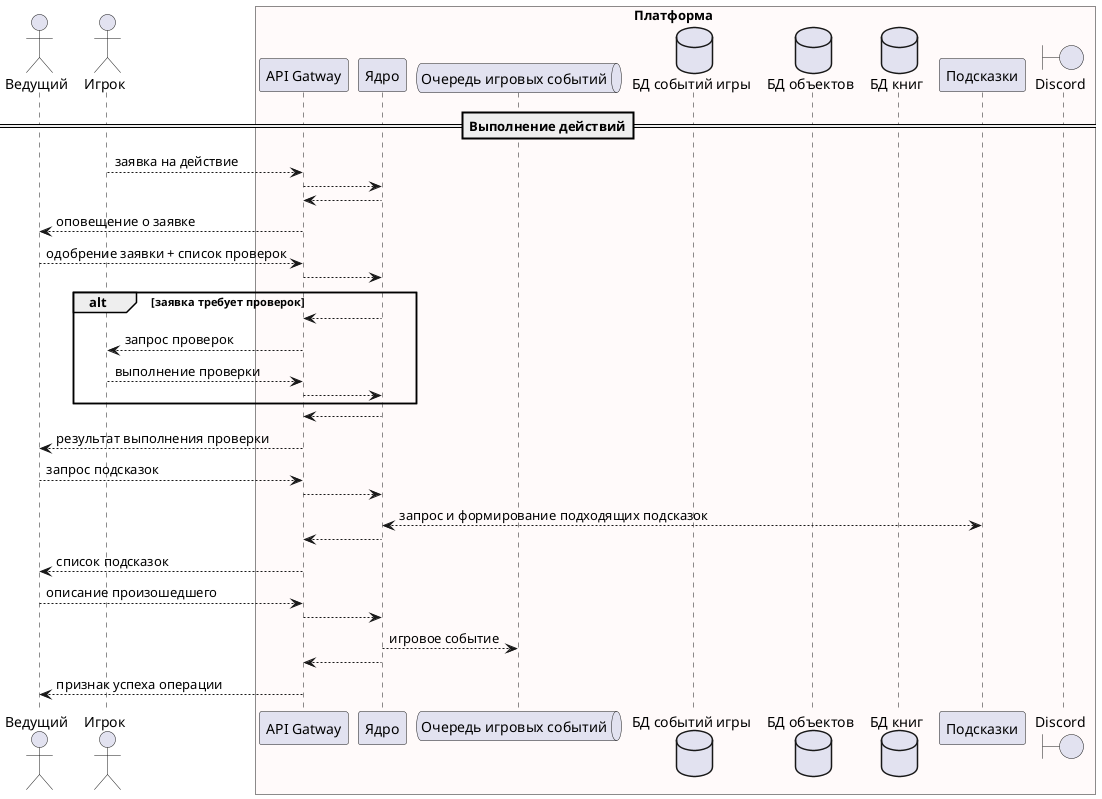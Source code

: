 @startuml
actor "Ведущий" as dm
actor "Игрок" as player
box Платформа #snow
participant "API Gatway" as gateway
participant "Ядро" as core
queue "Очередь игровых событий" as eventQueue
database "БД событий игры" as eventDB
database "БД объектов" as objectDB
database "БД книг" as bookDB
participant "Подсказки" as hints
boundary "Discord" as discord
end box


==Выполнение действий==
player --> gateway: заявка на действие
gateway --> core
core --> gateway
gateway --> dm: оповещение о заявке

dm --> gateway: одобрение заявки + список проверок
gateway --> core
alt заявка требует проверок
core --> gateway
gateway --> player: запрос проверок
player --> gateway: выполнение проверки
gateway --> core
end
core --> gateway
gateway --> dm: результат выполнения проверки

dm --> gateway: запрос подсказок
gateway --> core
core <--> hints: запрос и формирование подходящих подсказок
core --> gateway
gateway --> dm: список подсказок

dm --> gateway: описание произошедшего
gateway --> core
core --> eventQueue: игровое событие
core --> gateway
gateway --> dm: признак успеха операции

@enduml
